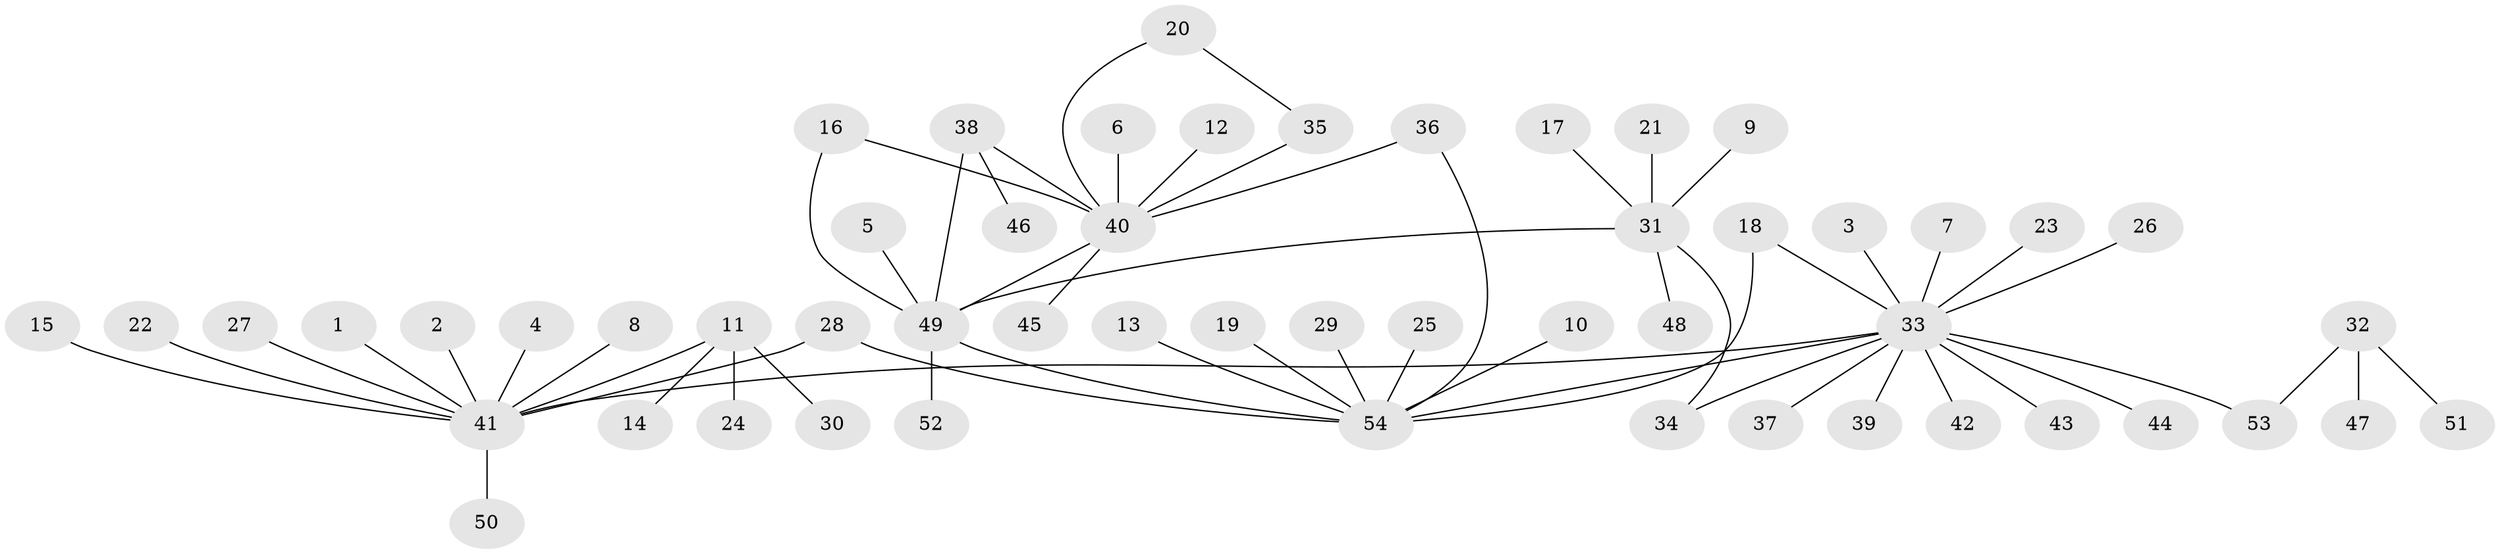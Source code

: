 // original degree distribution, {16: 0.009433962264150943, 4: 0.03773584905660377, 11: 0.018867924528301886, 3: 0.08490566037735849, 13: 0.009433962264150943, 8: 0.009433962264150943, 2: 0.19811320754716982, 1: 0.6037735849056604, 5: 0.018867924528301886, 6: 0.009433962264150943}
// Generated by graph-tools (version 1.1) at 2025/49/03/09/25 03:49:51]
// undirected, 54 vertices, 60 edges
graph export_dot {
graph [start="1"]
  node [color=gray90,style=filled];
  1;
  2;
  3;
  4;
  5;
  6;
  7;
  8;
  9;
  10;
  11;
  12;
  13;
  14;
  15;
  16;
  17;
  18;
  19;
  20;
  21;
  22;
  23;
  24;
  25;
  26;
  27;
  28;
  29;
  30;
  31;
  32;
  33;
  34;
  35;
  36;
  37;
  38;
  39;
  40;
  41;
  42;
  43;
  44;
  45;
  46;
  47;
  48;
  49;
  50;
  51;
  52;
  53;
  54;
  1 -- 41 [weight=1.0];
  2 -- 41 [weight=1.0];
  3 -- 33 [weight=1.0];
  4 -- 41 [weight=1.0];
  5 -- 49 [weight=1.0];
  6 -- 40 [weight=1.0];
  7 -- 33 [weight=1.0];
  8 -- 41 [weight=1.0];
  9 -- 31 [weight=1.0];
  10 -- 54 [weight=1.0];
  11 -- 14 [weight=1.0];
  11 -- 24 [weight=1.0];
  11 -- 30 [weight=1.0];
  11 -- 41 [weight=1.0];
  12 -- 40 [weight=1.0];
  13 -- 54 [weight=1.0];
  15 -- 41 [weight=1.0];
  16 -- 40 [weight=1.0];
  16 -- 49 [weight=1.0];
  17 -- 31 [weight=1.0];
  18 -- 33 [weight=1.0];
  18 -- 54 [weight=1.0];
  19 -- 54 [weight=1.0];
  20 -- 35 [weight=1.0];
  20 -- 40 [weight=1.0];
  21 -- 31 [weight=1.0];
  22 -- 41 [weight=1.0];
  23 -- 33 [weight=1.0];
  25 -- 54 [weight=1.0];
  26 -- 33 [weight=1.0];
  27 -- 41 [weight=1.0];
  28 -- 41 [weight=1.0];
  28 -- 54 [weight=1.0];
  29 -- 54 [weight=1.0];
  31 -- 34 [weight=1.0];
  31 -- 48 [weight=1.0];
  31 -- 49 [weight=1.0];
  32 -- 47 [weight=1.0];
  32 -- 51 [weight=1.0];
  32 -- 53 [weight=1.0];
  33 -- 34 [weight=1.0];
  33 -- 37 [weight=1.0];
  33 -- 39 [weight=1.0];
  33 -- 41 [weight=1.0];
  33 -- 42 [weight=1.0];
  33 -- 43 [weight=1.0];
  33 -- 44 [weight=1.0];
  33 -- 53 [weight=1.0];
  33 -- 54 [weight=1.0];
  35 -- 40 [weight=1.0];
  36 -- 40 [weight=1.0];
  36 -- 54 [weight=1.0];
  38 -- 40 [weight=1.0];
  38 -- 46 [weight=1.0];
  38 -- 49 [weight=1.0];
  40 -- 45 [weight=1.0];
  40 -- 49 [weight=1.0];
  41 -- 50 [weight=1.0];
  49 -- 52 [weight=1.0];
  49 -- 54 [weight=1.0];
}
